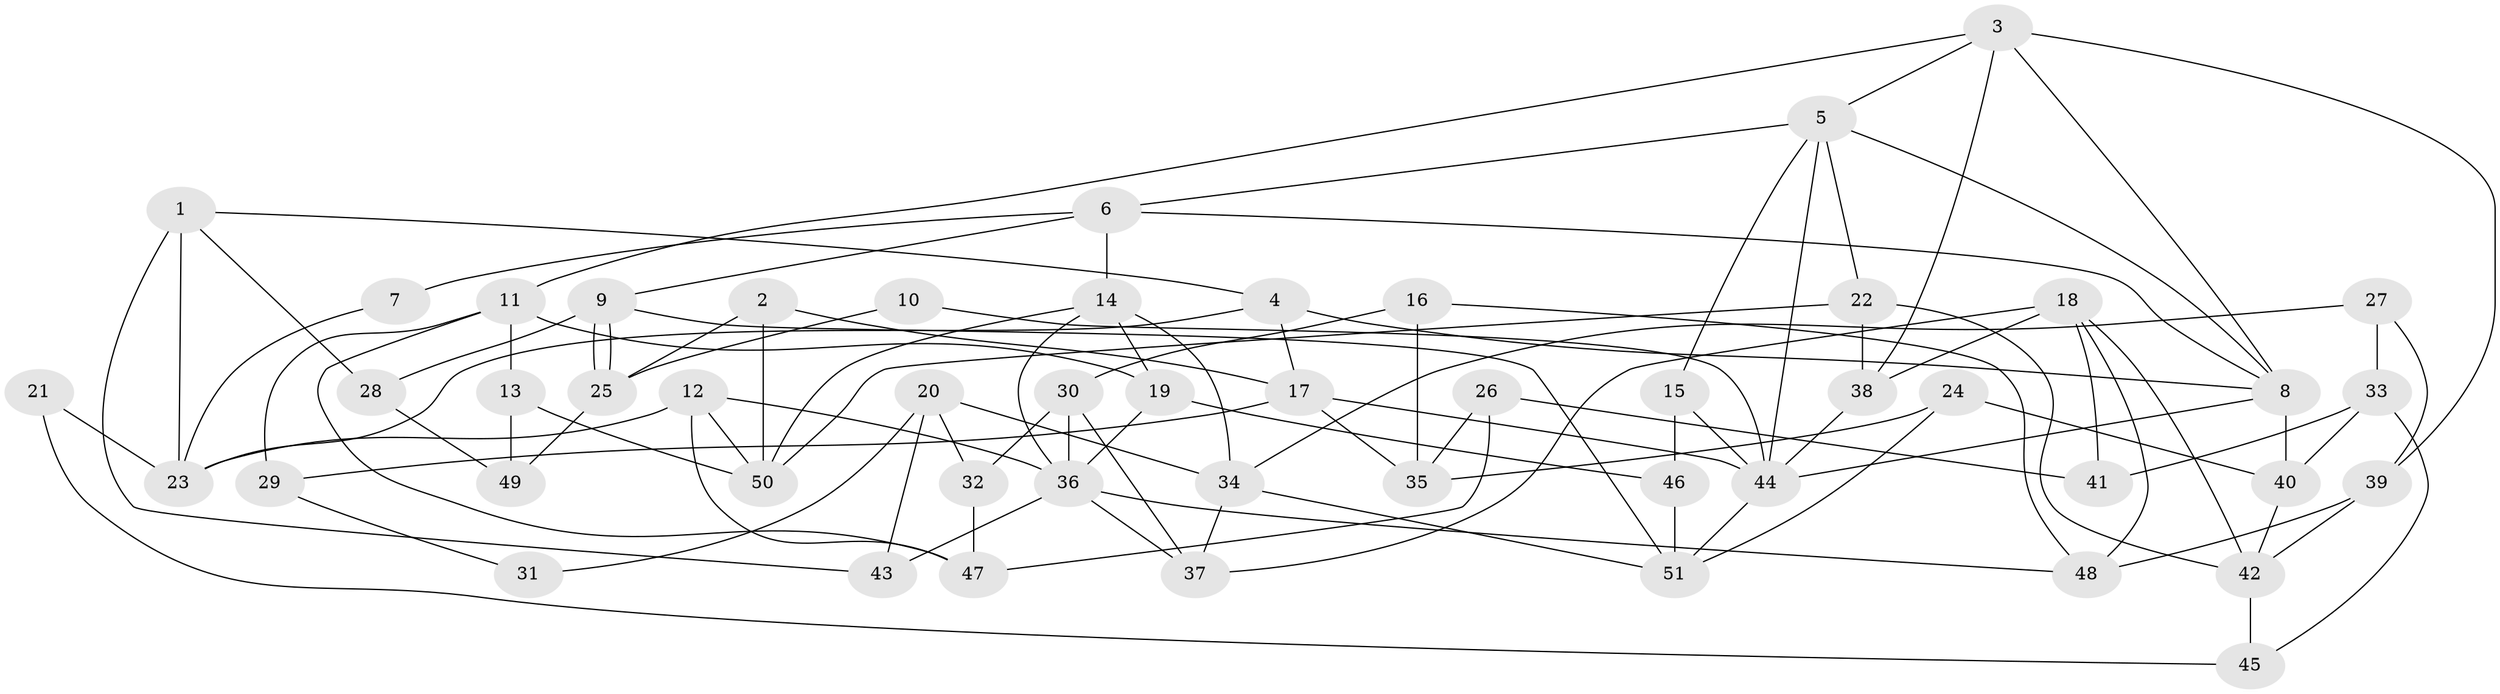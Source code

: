 // Generated by graph-tools (version 1.1) at 2025/14/03/09/25 04:14:53]
// undirected, 51 vertices, 102 edges
graph export_dot {
graph [start="1"]
  node [color=gray90,style=filled];
  1;
  2;
  3;
  4;
  5;
  6;
  7;
  8;
  9;
  10;
  11;
  12;
  13;
  14;
  15;
  16;
  17;
  18;
  19;
  20;
  21;
  22;
  23;
  24;
  25;
  26;
  27;
  28;
  29;
  30;
  31;
  32;
  33;
  34;
  35;
  36;
  37;
  38;
  39;
  40;
  41;
  42;
  43;
  44;
  45;
  46;
  47;
  48;
  49;
  50;
  51;
  1 -- 4;
  1 -- 28;
  1 -- 23;
  1 -- 43;
  2 -- 17;
  2 -- 50;
  2 -- 25;
  3 -- 38;
  3 -- 5;
  3 -- 8;
  3 -- 11;
  3 -- 39;
  4 -- 8;
  4 -- 23;
  4 -- 17;
  5 -- 44;
  5 -- 8;
  5 -- 6;
  5 -- 15;
  5 -- 22;
  6 -- 9;
  6 -- 7;
  6 -- 8;
  6 -- 14;
  7 -- 23;
  8 -- 40;
  8 -- 44;
  9 -- 51;
  9 -- 25;
  9 -- 25;
  9 -- 28;
  10 -- 44;
  10 -- 25;
  11 -- 19;
  11 -- 13;
  11 -- 29;
  11 -- 47;
  12 -- 47;
  12 -- 36;
  12 -- 23;
  12 -- 50;
  13 -- 50;
  13 -- 49;
  14 -- 19;
  14 -- 34;
  14 -- 36;
  14 -- 50;
  15 -- 44;
  15 -- 46;
  16 -- 48;
  16 -- 30;
  16 -- 35;
  17 -- 35;
  17 -- 29;
  17 -- 44;
  18 -- 38;
  18 -- 42;
  18 -- 37;
  18 -- 41;
  18 -- 48;
  19 -- 36;
  19 -- 46;
  20 -- 43;
  20 -- 34;
  20 -- 31;
  20 -- 32;
  21 -- 23;
  21 -- 45;
  22 -- 50;
  22 -- 38;
  22 -- 42;
  24 -- 51;
  24 -- 40;
  24 -- 35;
  25 -- 49;
  26 -- 35;
  26 -- 47;
  26 -- 41;
  27 -- 33;
  27 -- 34;
  27 -- 39;
  28 -- 49;
  29 -- 31;
  30 -- 37;
  30 -- 36;
  30 -- 32;
  32 -- 47;
  33 -- 40;
  33 -- 41;
  33 -- 45;
  34 -- 37;
  34 -- 51;
  36 -- 48;
  36 -- 37;
  36 -- 43;
  38 -- 44;
  39 -- 42;
  39 -- 48;
  40 -- 42;
  42 -- 45;
  44 -- 51;
  46 -- 51;
}
